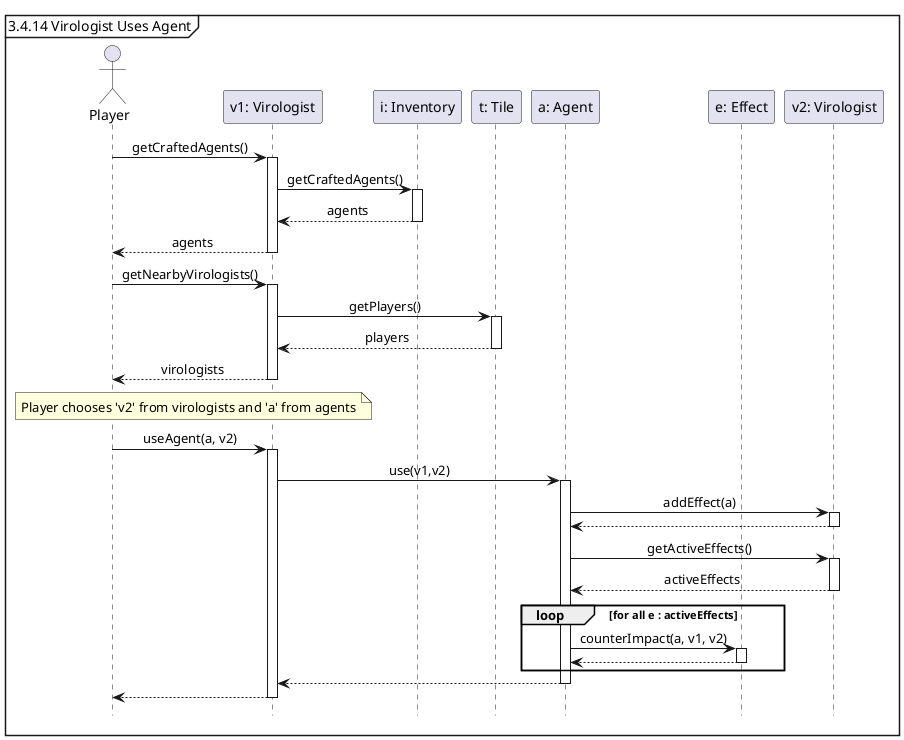 @startuml
'https://plantuml.com/sequence-diagram

hide footbox
skinparam sequenceMessageAlign center

mainframe 3.4.14 Virologist Uses Agent

actor Player as p
participant "v1: Virologist" as v1
participant "i: Inventory" as i
participant "t: Tile" as t
participant "a: Agent" as a
participant "e: Effect" as e
participant "v2: Virologist" as v2

p -> v1 ++ : getCraftedAgents()
    v1-> i ++ : getCraftedAgents()
    return agents
return agents

p -> v1 ++ : getNearbyVirologists()
    v1-> t ++ : getPlayers()
    return players
return virologists

note over p, v1 : Player chooses 'v2' from virologists and 'a' from agents
p -> v1 ++: useAgent(a, v2)
    v1 -> a ++: use(v1,v2)
        a -> v2 ++: addEffect(a)
        return
        a -> v2 ++: getActiveEffects()
        return activeEffects
        loop for all e : activeEffects
            a -> e ++: counterImpact(a, v1, v2)
            return
        end
    return
return


@enduml